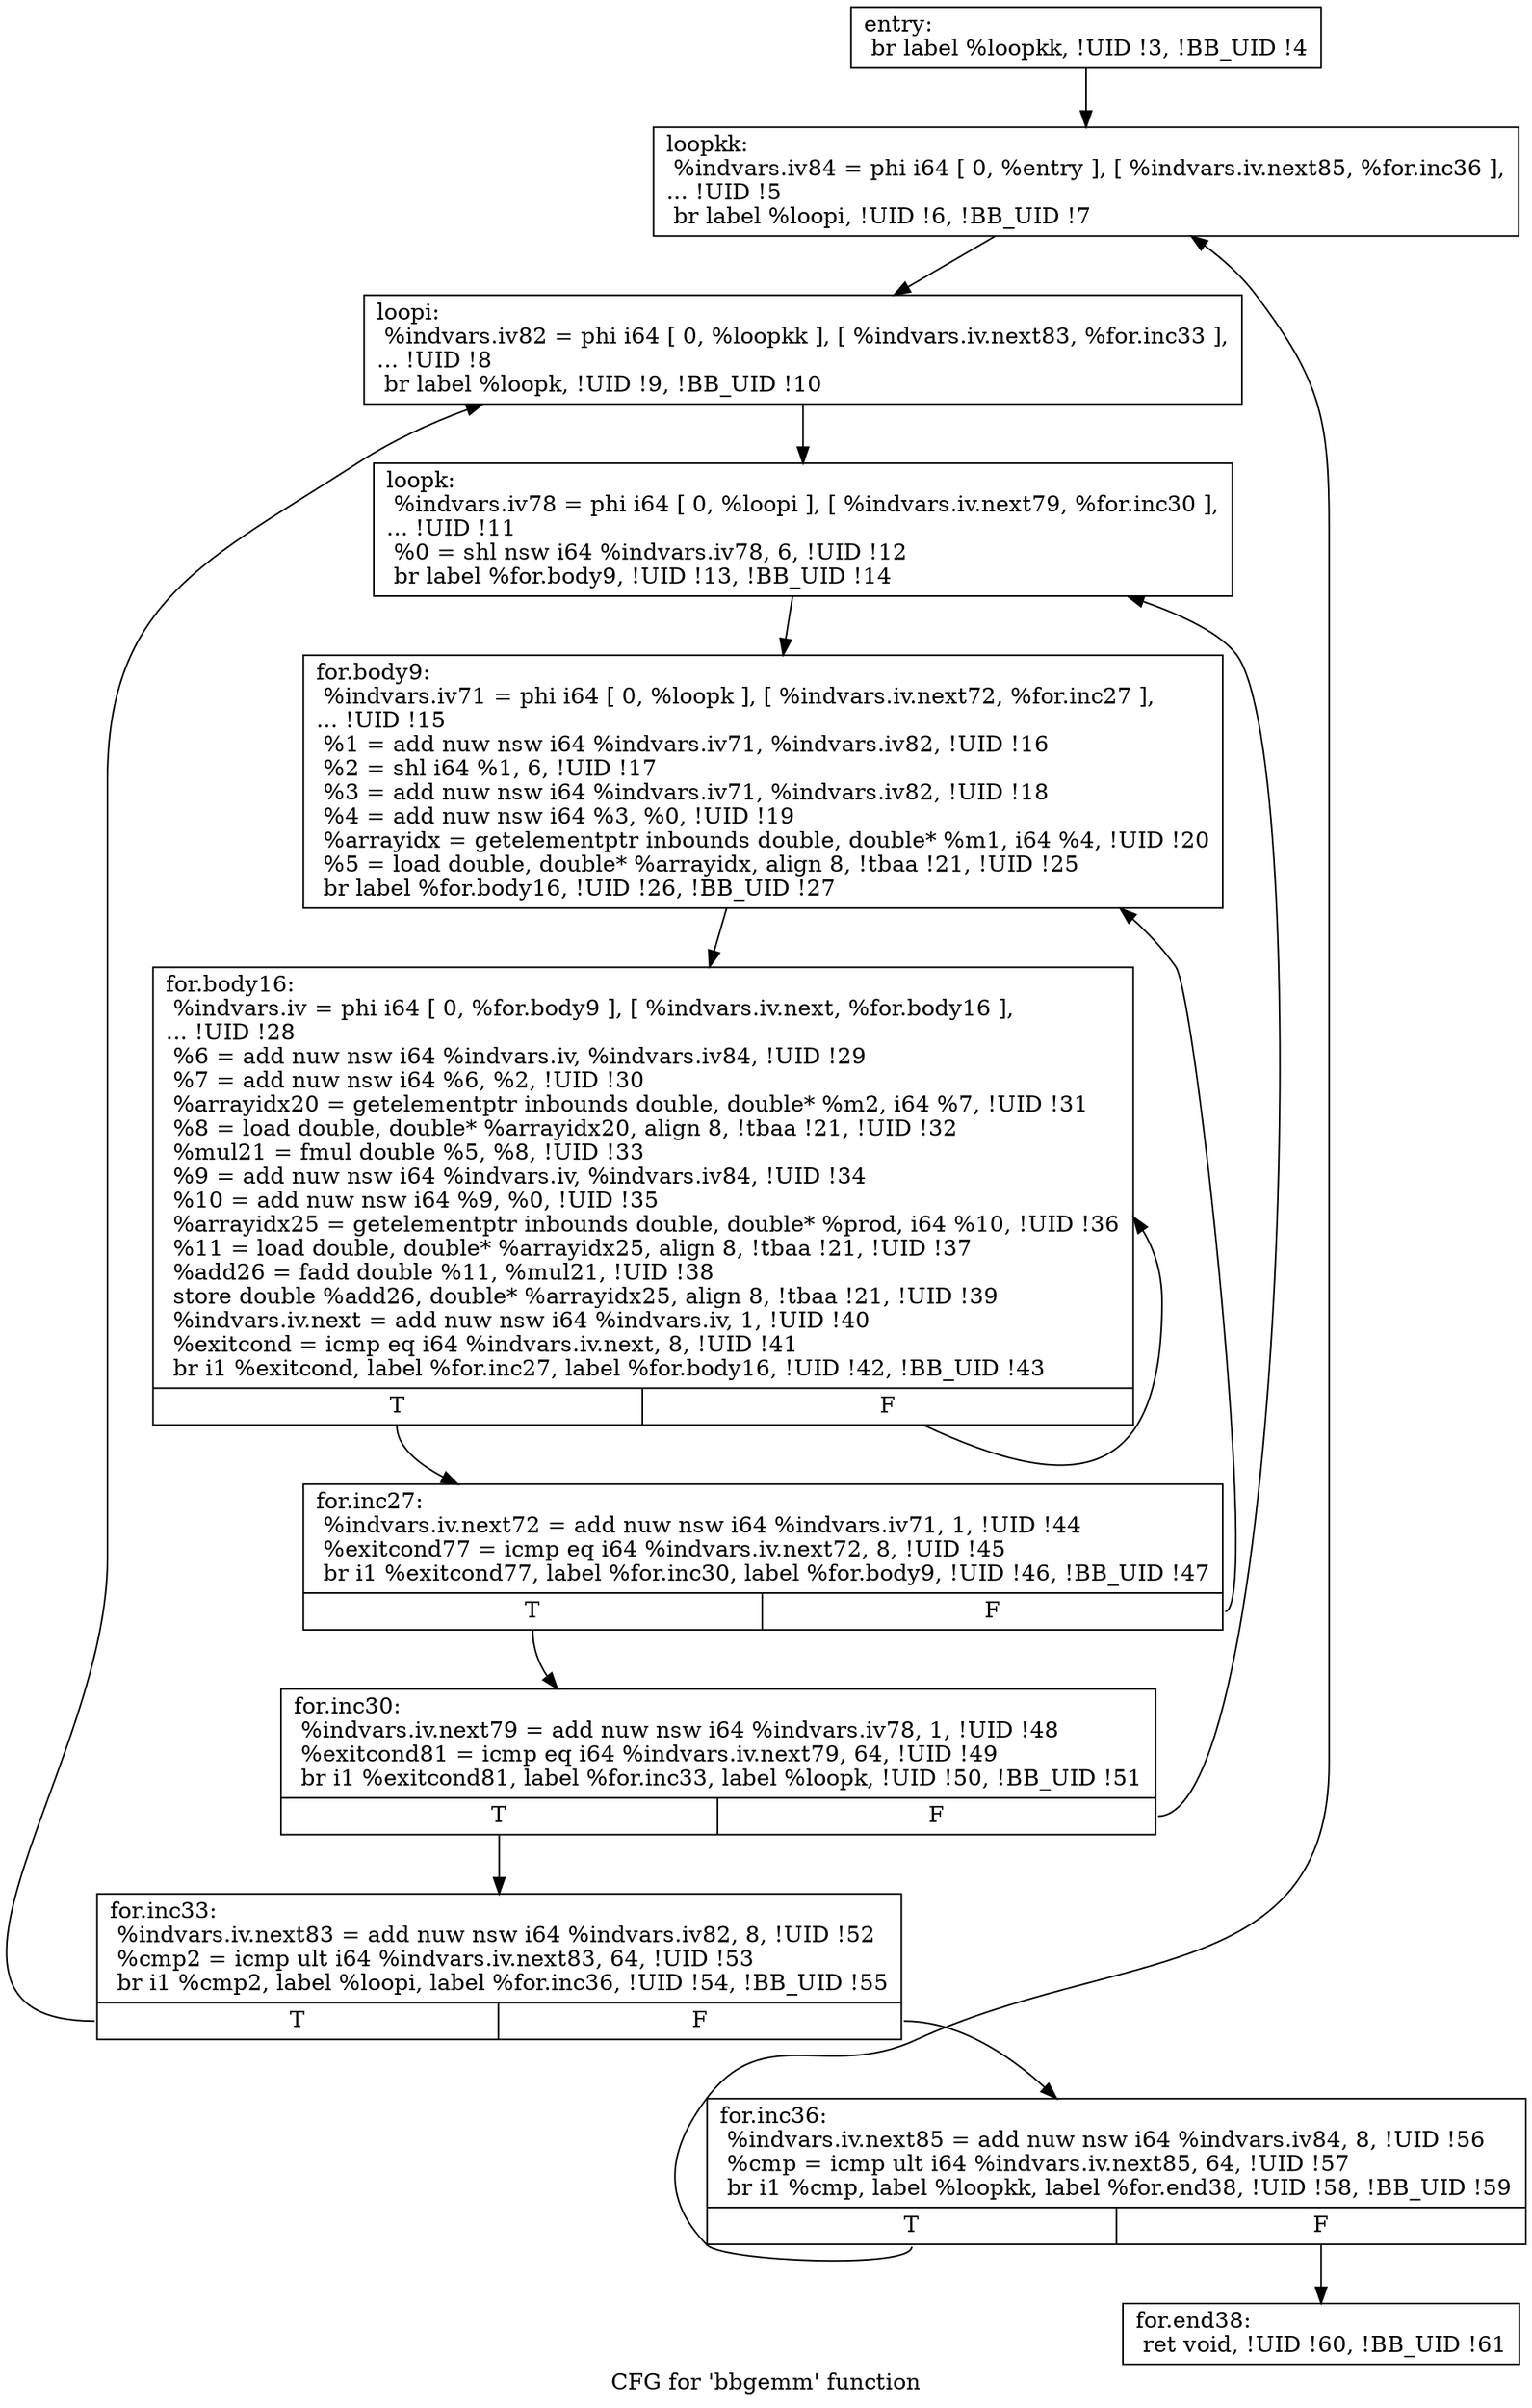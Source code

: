 digraph "CFG for 'bbgemm' function" {
	label="CFG for 'bbgemm' function";

	Node0x55f971c743b0 [shape=record,label="{entry:\l  br label %loopkk, !UID !3, !BB_UID !4\l}"];
	Node0x55f971c743b0 -> Node0x55f971c7f6c0;
	Node0x55f971c7f6c0 [shape=record,label="{loopkk:                                           \l  %indvars.iv84 = phi i64 [ 0, %entry ], [ %indvars.iv.next85, %for.inc36 ],\l... !UID !5\l  br label %loopi, !UID !6, !BB_UID !7\l}"];
	Node0x55f971c7f6c0 -> Node0x55f971c7f710;
	Node0x55f971c7f710 [shape=record,label="{loopi:                                            \l  %indvars.iv82 = phi i64 [ 0, %loopkk ], [ %indvars.iv.next83, %for.inc33 ],\l... !UID !8\l  br label %loopk, !UID !9, !BB_UID !10\l}"];
	Node0x55f971c7f710 -> Node0x55f971c7f760;
	Node0x55f971c7f760 [shape=record,label="{loopk:                                            \l  %indvars.iv78 = phi i64 [ 0, %loopi ], [ %indvars.iv.next79, %for.inc30 ],\l... !UID !11\l  %0 = shl nsw i64 %indvars.iv78, 6, !UID !12\l  br label %for.body9, !UID !13, !BB_UID !14\l}"];
	Node0x55f971c7f760 -> Node0x55f971c7f7b0;
	Node0x55f971c7f7b0 [shape=record,label="{for.body9:                                        \l  %indvars.iv71 = phi i64 [ 0, %loopk ], [ %indvars.iv.next72, %for.inc27 ],\l... !UID !15\l  %1 = add nuw nsw i64 %indvars.iv71, %indvars.iv82, !UID !16\l  %2 = shl i64 %1, 6, !UID !17\l  %3 = add nuw nsw i64 %indvars.iv71, %indvars.iv82, !UID !18\l  %4 = add nuw nsw i64 %3, %0, !UID !19\l  %arrayidx = getelementptr inbounds double, double* %m1, i64 %4, !UID !20\l  %5 = load double, double* %arrayidx, align 8, !tbaa !21, !UID !25\l  br label %for.body16, !UID !26, !BB_UID !27\l}"];
	Node0x55f971c7f7b0 -> Node0x55f971c7f800;
	Node0x55f971c7f800 [shape=record,label="{for.body16:                                       \l  %indvars.iv = phi i64 [ 0, %for.body9 ], [ %indvars.iv.next, %for.body16 ],\l... !UID !28\l  %6 = add nuw nsw i64 %indvars.iv, %indvars.iv84, !UID !29\l  %7 = add nuw nsw i64 %6, %2, !UID !30\l  %arrayidx20 = getelementptr inbounds double, double* %m2, i64 %7, !UID !31\l  %8 = load double, double* %arrayidx20, align 8, !tbaa !21, !UID !32\l  %mul21 = fmul double %5, %8, !UID !33\l  %9 = add nuw nsw i64 %indvars.iv, %indvars.iv84, !UID !34\l  %10 = add nuw nsw i64 %9, %0, !UID !35\l  %arrayidx25 = getelementptr inbounds double, double* %prod, i64 %10, !UID !36\l  %11 = load double, double* %arrayidx25, align 8, !tbaa !21, !UID !37\l  %add26 = fadd double %11, %mul21, !UID !38\l  store double %add26, double* %arrayidx25, align 8, !tbaa !21, !UID !39\l  %indvars.iv.next = add nuw nsw i64 %indvars.iv, 1, !UID !40\l  %exitcond = icmp eq i64 %indvars.iv.next, 8, !UID !41\l  br i1 %exitcond, label %for.inc27, label %for.body16, !UID !42, !BB_UID !43\l|{<s0>T|<s1>F}}"];
	Node0x55f971c7f800:s0 -> Node0x55f971c7f850;
	Node0x55f971c7f800:s1 -> Node0x55f971c7f800;
	Node0x55f971c7f850 [shape=record,label="{for.inc27:                                        \l  %indvars.iv.next72 = add nuw nsw i64 %indvars.iv71, 1, !UID !44\l  %exitcond77 = icmp eq i64 %indvars.iv.next72, 8, !UID !45\l  br i1 %exitcond77, label %for.inc30, label %for.body9, !UID !46, !BB_UID !47\l|{<s0>T|<s1>F}}"];
	Node0x55f971c7f850:s0 -> Node0x55f971c7f8a0;
	Node0x55f971c7f850:s1 -> Node0x55f971c7f7b0;
	Node0x55f971c7f8a0 [shape=record,label="{for.inc30:                                        \l  %indvars.iv.next79 = add nuw nsw i64 %indvars.iv78, 1, !UID !48\l  %exitcond81 = icmp eq i64 %indvars.iv.next79, 64, !UID !49\l  br i1 %exitcond81, label %for.inc33, label %loopk, !UID !50, !BB_UID !51\l|{<s0>T|<s1>F}}"];
	Node0x55f971c7f8a0:s0 -> Node0x55f971c7f8f0;
	Node0x55f971c7f8a0:s1 -> Node0x55f971c7f760;
	Node0x55f971c7f8f0 [shape=record,label="{for.inc33:                                        \l  %indvars.iv.next83 = add nuw nsw i64 %indvars.iv82, 8, !UID !52\l  %cmp2 = icmp ult i64 %indvars.iv.next83, 64, !UID !53\l  br i1 %cmp2, label %loopi, label %for.inc36, !UID !54, !BB_UID !55\l|{<s0>T|<s1>F}}"];
	Node0x55f971c7f8f0:s0 -> Node0x55f971c7f710;
	Node0x55f971c7f8f0:s1 -> Node0x55f971c7f940;
	Node0x55f971c7f940 [shape=record,label="{for.inc36:                                        \l  %indvars.iv.next85 = add nuw nsw i64 %indvars.iv84, 8, !UID !56\l  %cmp = icmp ult i64 %indvars.iv.next85, 64, !UID !57\l  br i1 %cmp, label %loopkk, label %for.end38, !UID !58, !BB_UID !59\l|{<s0>T|<s1>F}}"];
	Node0x55f971c7f940:s0 -> Node0x55f971c7f6c0;
	Node0x55f971c7f940:s1 -> Node0x55f971c7f990;
	Node0x55f971c7f990 [shape=record,label="{for.end38:                                        \l  ret void, !UID !60, !BB_UID !61\l}"];
}
